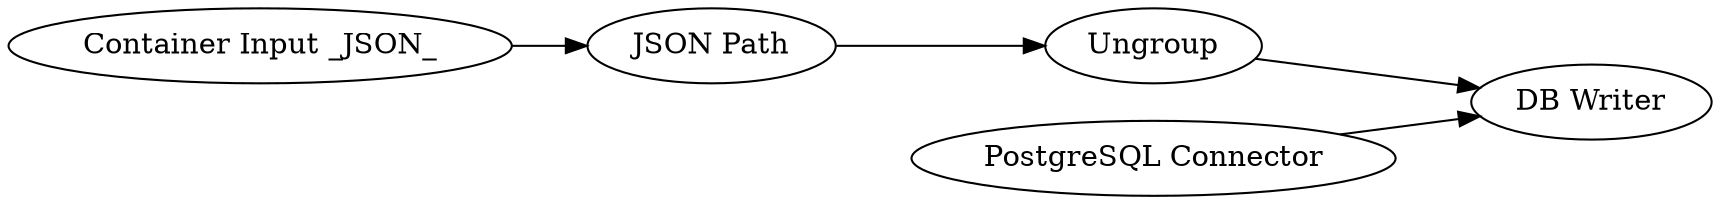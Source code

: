 digraph {
	2 -> 3
	1 -> 5
	3 -> 4
	4 -> 5
	5 [label="DB Writer"]
	1 [label="PostgreSQL Connector"]
	4 [label=Ungroup]
	3 [label="JSON Path"]
	2 [label="Container Input _JSON_"]
	rankdir=LR
}
